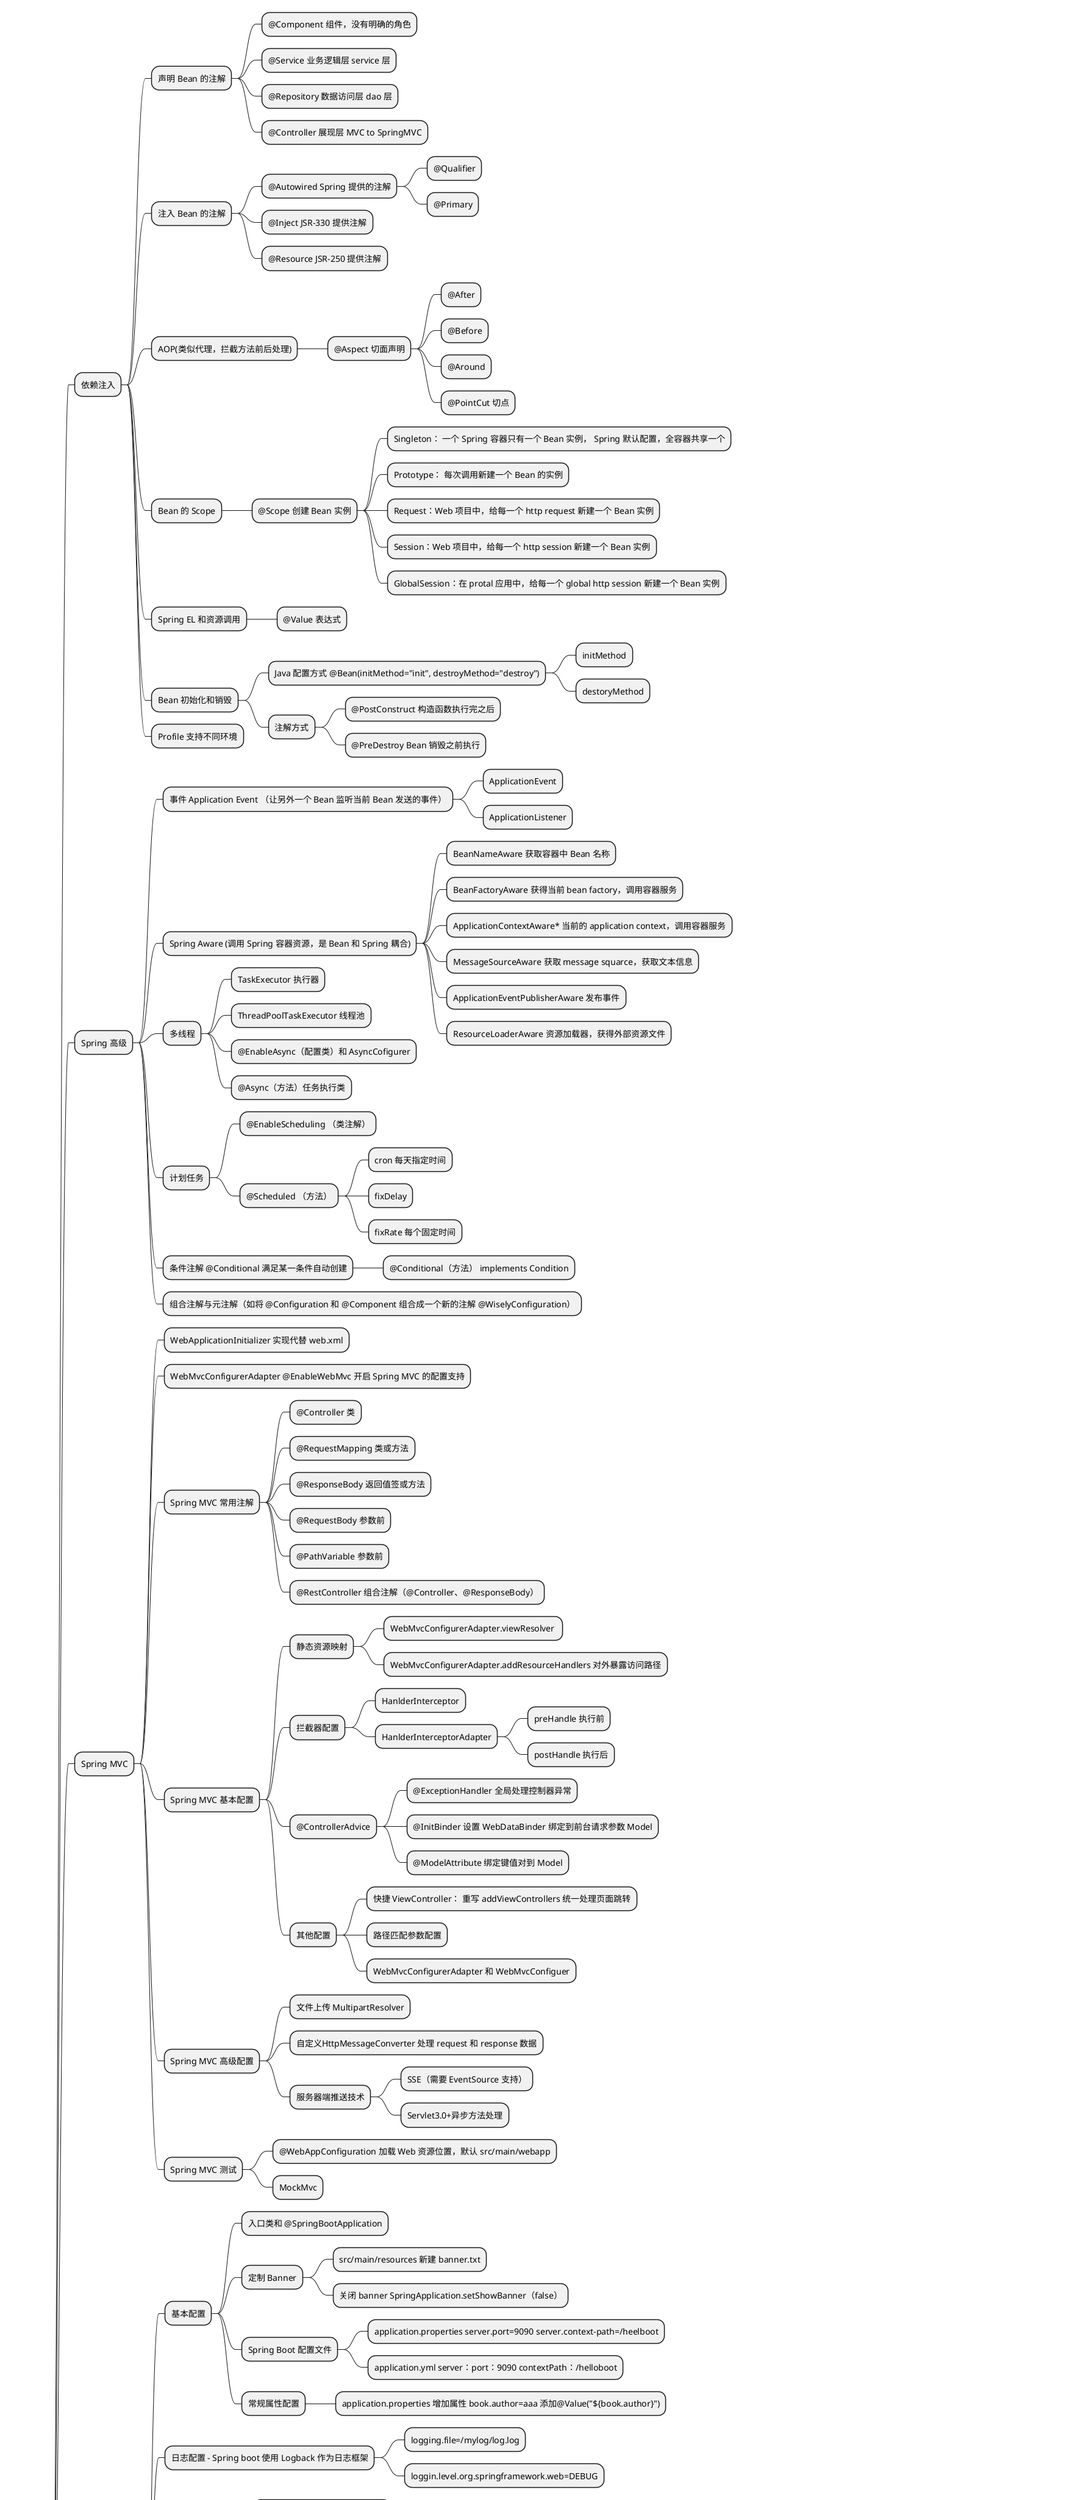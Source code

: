 @startmindmap
* Spring
** 依赖注入
*** 声明 Bean 的注解
**** @Component 组件，没有明确的角色
**** @Service 业务逻辑层 service 层
**** @Repository 数据访问层 dao 层
**** @Controller 展现层 MVC to SpringMVC
*** 注入 Bean 的注解
**** @Autowired Spring 提供的注解
***** @Qualifier
***** @Primary
**** @Inject JSR-330 提供注解
**** @Resource JSR-250 提供注解
*** AOP(类似代理，拦截方法前后处理)
**** @Aspect 切面声明
***** @After
***** @Before
***** @Around
***** @PointCut 切点
*** Bean 的 Scope
**** @Scope 创建 Bean 实例
***** Singleton： 一个 Spring 容器只有一个 Bean 实例， Spring 默认配置，全容器共享一个
***** Prototype： 每次调用新建一个 Bean 的实例
***** Request：Web 项目中，给每一个 http request 新建一个 Bean 实例
***** Session：Web 项目中，给每一个 http session 新建一个 Bean 实例
***** GlobalSession：在 protal 应用中，给每一个 global http session 新建一个 Bean 实例
*** Spring EL 和资源调用
**** @Value 表达式
*** Bean 初始化和销毁
**** Java 配置方式 @Bean(initMethod="init", destroyMethod="destroy")
***** initMethod
***** destoryMethod
**** 注解方式
***** @PostConstruct 构造函数执行完之后
***** @PreDestroy Bean 销毁之前执行
*** Profile 支持不同环境
** Spring 高级
*** 事件 Application Event （让另外一个 Bean 监听当前 Bean 发送的事件）
**** ApplicationEvent
**** ApplicationListener
*** Spring Aware (调用 Spring 容器资源，是 Bean 和 Spring 耦合)
**** BeanNameAware 获取容器中 Bean 名称
**** BeanFactoryAware 获得当前 bean factory，调用容器服务
**** ApplicationContextAware* 当前的 application context，调用容器服务
**** MessageSourceAware 获取 message squarce，获取文本信息
**** ApplicationEventPublisherAware 发布事件
**** ResourceLoaderAware 资源加载器，获得外部资源文件
*** 多线程
**** TaskExecutor 执行器
**** ThreadPoolTaskExecutor 线程池
**** @EnableAsync（配置类）和 AsyncCofigurer
**** @Async（方法）任务执行类
*** 计划任务
**** @EnableScheduling （类注解）
**** @Scheduled （方法）
***** cron 每天指定时间
***** fixDelay
***** fixRate 每个固定时间
*** 条件注解 @Conditional 满足某一条件自动创建
**** @Conditional（方法） implements Condition
*** 组合注解与元注解（如将 @Configuration 和 @Component 组合成一个新的注解 @WiselyConfiguration）
** Spring MVC
*** WebApplicationInitializer 实现代替 web.xml
*** WebMvcConfigurerAdapter @EnableWebMvc 开启 Spring MVC 的配置支持
*** Spring MVC 常用注解
**** @Controller 类
**** @RequestMapping 类或方法
**** @ResponseBody 返回值签或方法
**** @RequestBody 参数前
**** @PathVariable 参数前
**** @RestController 组合注解（@Controller、@ResponseBody）
*** Spring MVC 基本配置
**** 静态资源映射
***** WebMvcConfigurerAdapter.viewResolver 
***** WebMvcConfigurerAdapter.addResourceHandlers 对外暴露访问路径
**** 拦截器配置
***** HanlderInterceptor
***** HanlderInterceptorAdapter
****** preHandle 执行前
****** postHandle 执行后
**** @ControllerAdvice
***** @ExceptionHandler 全局处理控制器异常
***** @InitBinder 设置 WebDataBinder 绑定到前台请求参数 Model
***** @ModelAttribute 绑定键值对到 Model
**** 其他配置
***** 快捷 ViewController： 重写 addViewControllers 统一处理页面跳转
***** 路径匹配参数配置
***** WebMvcConfigurerAdapter 和 WebMvcConfiguer
*** Spring MVC 高级配置
**** 文件上传 MultipartResolver
**** 自定义HttpMessageConverter 处理 request 和 response 数据
**** 服务器端推送技术
***** SSE（需要 EventSource 支持）
***** Servlet3.0+异步方法处理
*** Spring MVC 测试
**** @WebAppConfiguration 加载 Web 资源位置，默认 src/main/webapp
**** MockMvc
** Spring Boot
*** 基本配置
**** 入口类和 @SpringBootApplication
**** 定制 Banner
***** src/main/resources 新建 banner.txt
***** 关闭 banner SpringApplication.setShowBanner（false）
**** Spring Boot 配置文件
***** application.properties server.port=9090 server.context-path=/heelboot
***** application.yml server：port：9090 contextPath：/helloboot
**** 常规属性配置
***** application.properties 增加属性 book.author=aaa 添加@Value("${book.author}")
*** 日志配置 - Spring boot 使用 Logback 作为日志框架
**** logging.file=/mylog/log.log
**** loggin.level.org.springframework.web=DEBUG
*** profile 配置
**** application-{profile}.properties 
**** 在 application.properties 里增加 spring.profiles.active=dev
*** Spring Boot 运行原理
**** @SpringBootApplication 里的 @EnableAutoConfiguration @Import 注解倒入配置功能，使用 SpringFactoriesLoader.loadFactoryNames 扫描 META-INF/spring.factories 文件的 jar 包
**** 核心注解
***** @ConditionalOnBean
***** @ConditionalOnClass
***** @ConditionalOnExpression
***** @ConditionalOnJava
***** @ConditionalOnJndi
***** @ConditionalOnMissingBean
***** @ConditionalOnNotWebApplication
***** @ConditionalOnProperty
***** @ConditionalOnResource
***** @ConditionalOnSingleCandidate
***** @ConditionalOnWebApplication
*** Spring Boot 的 web 开发
**** Web 相关配置
***** 自动配置 viewResolver
****** ContentNegotiatingViewResolver
****** BeanNameViewResolver
****** InternalResourceViewResolver 设置前缀后缀返回视图名字符串
***** 自动配置的静态资源 addResourceHandlers
****** 类路径 /static /public /resources 和 /META_INF/resources 映射为 /**
****** webjar 的 /META-INF/resources/webjars/ 下的镜头文件映射为 /webjar/** 可以通过 http://localhost:8080/webjar/** 访问
***** 自动配置 Formatter 和 Converter 可以定义接口实现类的 Bean
***** 自动配置 HttpMessageConverters
**** 接管 Spring Boot 的 Web 配置
***** @Configuration 加上 @EnableWebMvc
**** 注册 Servlet，Filter，Listener
*** Tomcat 配置
**** 配置 Tomcat application.properties
***** 配置 Servlet 容器
****** server.port 程序端口 8080
****** server.session-timeout 用户会很 session 过期时间，以秒为单位
****** server.context-path 配置访问路径，默认为 /
***** 配置 Tomcat
****** server.tomcat.uri-encodeing 配置 Tomcat 编码，默认为 UTF-8
****** server.tomcat.compression Tomcat 是否开启压缩，默认关闭 off
***** 代码配置 Tomcat
**** SSL 配置
*** Favicon 配置
**** application.properties spring.mvc.favicon.enabled=false
*** WebSocket
** Spring Boot 的数据访问
*** Spring Data JPA
**** 标准化 O/R 映射的注解和接口
**** 定义数据访问层，继承 JpaRepository
**** 配置使用 Spring Data JPA @EnableJpaRepositories
**** 定义查询方法
***** 属性名查询 按照规定的方法名和参数定义
***** @NamedQuery 类注解编写 sql 语句
***** @Query
****** 接口方法注解编写 sql 语句
****** @Param 匹配查询参数
****** @Modifying @Transactional 更新查询
****** @Specification Criteria 查询
****** 排序与分页 Page 和 Pageable
***** 自定义 Repository 的实现
**** JDBC 的自动配置
*** Spring Data REST - 将 repository 自动输出为 REST 资源
**** 继承 JpaRepository ，添加方法注解 @RestResource
**** 分页，访问路径后添加参数 page=1 size=2
**** 定制
***** 根路径 application.properties spring.data.rest.base-path=/api
***** 节点路径 @RepositoryRestResource
*** 声名式事务
**** Spring 的事务机制 - PlatformTransactionManager 接口
***** JDBC - DataSourceTransactionManager
***** JPA - JpaTransactionManager
***** Hibernate - HibernateTransactionManager
***** JDO - JdoTransactionManager
***** 分布式事务 - JtaTransactionManager
*** 数据缓存 Cache
**** Spring 支持的 CacheManager
***** SimpleCacheManager 测试用途
***** ConcurrentMapCacheManager 使用 ConcurrentMap 存储换成
***** NoOpCacheManager 仅测试用途，不会实际存储缓存
***** EhCacheCacheManager 使用 EhCache 作为缓冲技术
***** GuavaCacheManager 使用 Google Guava
***** HazelcastCacheManager 使用 Hazelcat
***** JCacheCacheManager
***** RedisCacheManager
**** 声名式缓存注解
***** @Cacheable
***** @CachePut
***** @CacheEvict 将一条或多条数据从缓存中删除
***** @Caching
**** 开启声名式缓存支持 @EnableCaching
*** 非关系型数据库 NoSQL
**** MongoDB
***** 映射注解支持
****** @Document
****** @Id
****** @DbRef
****** @Field
****** @Version
***** MongoTemplate
**** Redis
***** 数据操作模版 RedisTemplate 和 StringRedisTempate
*** 安全控制 Spring Security
**** Spring Security 配置
**** Spring Batch 批处理
***** 批处理主要组成
****** JobRepository 注册 Job 容器
****** JobLauncher 启动 Job 接口
****** Job 执行任务
****** Step 步骤包含 ItemReader ItemProcessor ItemWriter
****** ItemReader 读取数据接口
****** ItemProcessor 处理数据接口
****** ItemWriter 输出数据接口
***** 开启批处理 @EnableBatchProcessing
***** Job 监听 JobExecutionListener
***** 计划任务 @EnableScheduling
*** 异步消息
**** 队列 queue（点对点）
**** 主体 topic（发布/订阅式）
** Spring Boot 开发部署与测试
*** jar 和 war 形式





@endmindmap